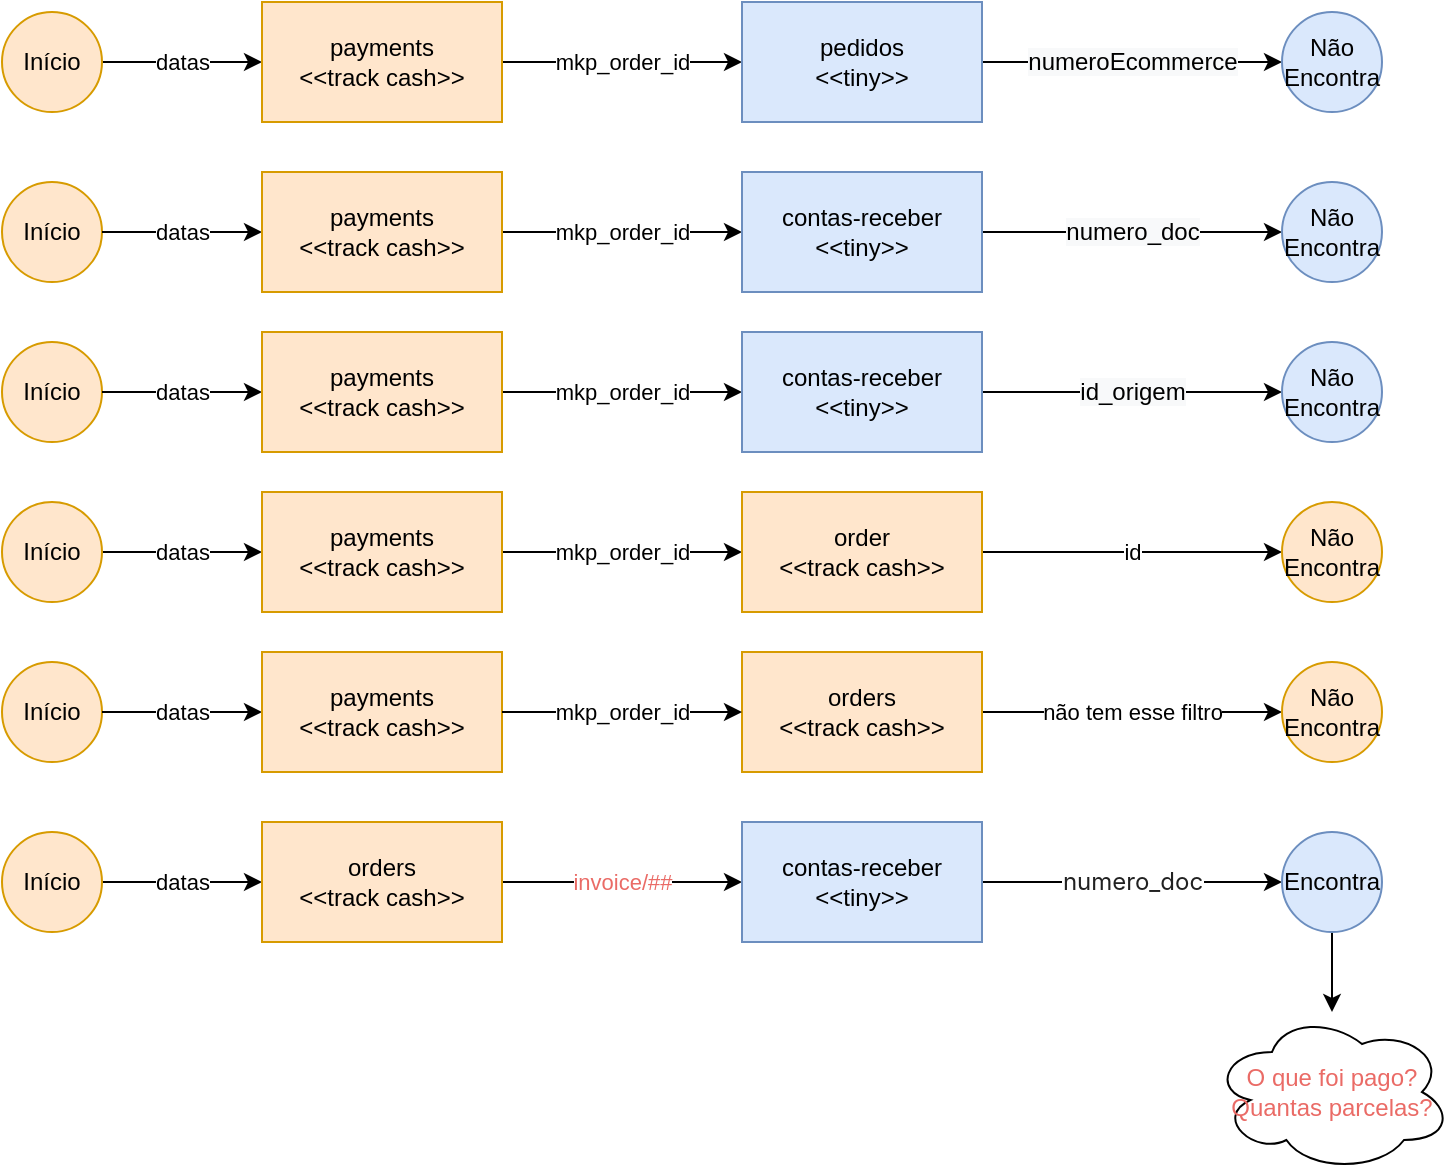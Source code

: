 <mxfile version="17.2.4" type="github">
  <diagram id="Gr5c62ZpRAw-kyi-8xV-" name="Page-1">
    <mxGraphModel dx="1422" dy="762" grid="1" gridSize="10" guides="1" tooltips="1" connect="1" arrows="1" fold="1" page="1" pageScale="1" pageWidth="1169" pageHeight="827" math="0" shadow="0">
      <root>
        <mxCell id="0" />
        <mxCell id="1" parent="0" />
        <mxCell id="WlrvZblFKVinwTwsOCBJ-5" value="datas" style="edgeStyle=orthogonalEdgeStyle;rounded=0;orthogonalLoop=1;jettySize=auto;html=1;" edge="1" parent="1" source="WlrvZblFKVinwTwsOCBJ-3" target="WlrvZblFKVinwTwsOCBJ-4">
          <mxGeometry relative="1" as="geometry" />
        </mxCell>
        <mxCell id="WlrvZblFKVinwTwsOCBJ-3" value="Início" style="ellipse;whiteSpace=wrap;html=1;aspect=fixed;fillColor=#ffe6cc;strokeColor=#d79b00;" vertex="1" parent="1">
          <mxGeometry x="110" y="50" width="50" height="50" as="geometry" />
        </mxCell>
        <mxCell id="WlrvZblFKVinwTwsOCBJ-7" value="mkp_order_id" style="edgeStyle=orthogonalEdgeStyle;rounded=0;orthogonalLoop=1;jettySize=auto;html=1;" edge="1" parent="1" source="WlrvZblFKVinwTwsOCBJ-4" target="WlrvZblFKVinwTwsOCBJ-6">
          <mxGeometry relative="1" as="geometry" />
        </mxCell>
        <mxCell id="WlrvZblFKVinwTwsOCBJ-35" value="mkp_order_id" style="edgeStyle=none;rounded=0;orthogonalLoop=1;jettySize=auto;html=1;" edge="1" parent="1" source="WlrvZblFKVinwTwsOCBJ-47" target="WlrvZblFKVinwTwsOCBJ-17">
          <mxGeometry relative="1" as="geometry" />
        </mxCell>
        <mxCell id="WlrvZblFKVinwTwsOCBJ-38" value="mkp_order_id" style="rounded=0;orthogonalLoop=1;jettySize=auto;html=1;" edge="1" parent="1" source="WlrvZblFKVinwTwsOCBJ-43" target="WlrvZblFKVinwTwsOCBJ-37">
          <mxGeometry relative="1" as="geometry" />
        </mxCell>
        <mxCell id="WlrvZblFKVinwTwsOCBJ-4" value="payments&lt;br&gt;&amp;lt;&amp;lt;track cash&amp;gt;&amp;gt;" style="rounded=0;whiteSpace=wrap;html=1;fillColor=#ffe6cc;strokeColor=#d79b00;" vertex="1" parent="1">
          <mxGeometry x="240" y="45" width="120" height="60" as="geometry" />
        </mxCell>
        <mxCell id="WlrvZblFKVinwTwsOCBJ-28" value="&lt;span style=&quot;font-size: 12px ; background-color: rgb(248 , 249 , 250)&quot;&gt;numeroEcommerce&lt;/span&gt;" style="edgeStyle=orthogonalEdgeStyle;rounded=0;orthogonalLoop=1;jettySize=auto;html=1;" edge="1" parent="1" source="WlrvZblFKVinwTwsOCBJ-6" target="WlrvZblFKVinwTwsOCBJ-10">
          <mxGeometry relative="1" as="geometry" />
        </mxCell>
        <mxCell id="WlrvZblFKVinwTwsOCBJ-6" value="pedidos&lt;br&gt;&amp;lt;&amp;lt;tiny&amp;gt;&amp;gt;" style="rounded=0;whiteSpace=wrap;html=1;fillColor=#dae8fc;strokeColor=#6c8ebf;" vertex="1" parent="1">
          <mxGeometry x="480" y="45" width="120" height="60" as="geometry" />
        </mxCell>
        <mxCell id="WlrvZblFKVinwTwsOCBJ-10" value="Não Encontra" style="ellipse;whiteSpace=wrap;html=1;aspect=fixed;fillColor=#dae8fc;strokeColor=#6c8ebf;" vertex="1" parent="1">
          <mxGeometry x="750" y="50" width="50" height="50" as="geometry" />
        </mxCell>
        <mxCell id="WlrvZblFKVinwTwsOCBJ-32" value="&lt;span style=&quot;font-size: 12px ; background-color: rgb(248 , 249 , 250)&quot;&gt;numero_doc&lt;/span&gt;" style="edgeStyle=orthogonalEdgeStyle;rounded=0;orthogonalLoop=1;jettySize=auto;html=1;" edge="1" parent="1" source="WlrvZblFKVinwTwsOCBJ-17" target="WlrvZblFKVinwTwsOCBJ-31">
          <mxGeometry relative="1" as="geometry" />
        </mxCell>
        <mxCell id="WlrvZblFKVinwTwsOCBJ-34" value="&lt;span style=&quot;font-size: 12px ; background-color: rgb(248 , 249 , 250)&quot;&gt;id_origem&lt;/span&gt;" style="rounded=0;orthogonalLoop=1;jettySize=auto;html=1;" edge="1" parent="1" source="WlrvZblFKVinwTwsOCBJ-51" target="WlrvZblFKVinwTwsOCBJ-33">
          <mxGeometry relative="1" as="geometry" />
        </mxCell>
        <mxCell id="WlrvZblFKVinwTwsOCBJ-17" value="contas-receber&lt;br&gt;&amp;lt;&amp;lt;tiny&amp;gt;&amp;gt;" style="rounded=0;whiteSpace=wrap;html=1;fillColor=#dae8fc;strokeColor=#6c8ebf;" vertex="1" parent="1">
          <mxGeometry x="480" y="130" width="120" height="60" as="geometry" />
        </mxCell>
        <mxCell id="WlrvZblFKVinwTwsOCBJ-31" value="Não Encontra" style="ellipse;whiteSpace=wrap;html=1;aspect=fixed;fillColor=#dae8fc;strokeColor=#6c8ebf;" vertex="1" parent="1">
          <mxGeometry x="750" y="135" width="50" height="50" as="geometry" />
        </mxCell>
        <mxCell id="WlrvZblFKVinwTwsOCBJ-33" value="Não Encontra" style="ellipse;whiteSpace=wrap;html=1;aspect=fixed;fillColor=#dae8fc;strokeColor=#6c8ebf;" vertex="1" parent="1">
          <mxGeometry x="750" y="215" width="50" height="50" as="geometry" />
        </mxCell>
        <mxCell id="WlrvZblFKVinwTwsOCBJ-40" value="id" style="edgeStyle=none;rounded=0;orthogonalLoop=1;jettySize=auto;html=1;" edge="1" parent="1" source="WlrvZblFKVinwTwsOCBJ-37" target="WlrvZblFKVinwTwsOCBJ-39">
          <mxGeometry relative="1" as="geometry" />
        </mxCell>
        <mxCell id="WlrvZblFKVinwTwsOCBJ-37" value="order&lt;br&gt;&amp;lt;&amp;lt;track cash&amp;gt;&amp;gt;" style="rounded=0;whiteSpace=wrap;html=1;fillColor=#ffe6cc;strokeColor=#d79b00;" vertex="1" parent="1">
          <mxGeometry x="480" y="290" width="120" height="60" as="geometry" />
        </mxCell>
        <mxCell id="WlrvZblFKVinwTwsOCBJ-39" value="Não Encontra" style="ellipse;whiteSpace=wrap;html=1;aspect=fixed;fillColor=#ffe6cc;strokeColor=#d79b00;" vertex="1" parent="1">
          <mxGeometry x="750" y="295" width="50" height="50" as="geometry" />
        </mxCell>
        <mxCell id="WlrvZblFKVinwTwsOCBJ-44" value="datas" style="edgeStyle=none;rounded=0;orthogonalLoop=1;jettySize=auto;html=1;" edge="1" parent="1" source="WlrvZblFKVinwTwsOCBJ-41" target="WlrvZblFKVinwTwsOCBJ-43">
          <mxGeometry relative="1" as="geometry" />
        </mxCell>
        <mxCell id="WlrvZblFKVinwTwsOCBJ-41" value="Início" style="ellipse;whiteSpace=wrap;html=1;aspect=fixed;fillColor=#ffe6cc;strokeColor=#d79b00;" vertex="1" parent="1">
          <mxGeometry x="110" y="295" width="50" height="50" as="geometry" />
        </mxCell>
        <mxCell id="WlrvZblFKVinwTwsOCBJ-43" value="payments&lt;br&gt;&amp;lt;&amp;lt;track cash&amp;gt;&amp;gt;" style="rounded=0;whiteSpace=wrap;html=1;fillColor=#ffe6cc;strokeColor=#d79b00;" vertex="1" parent="1">
          <mxGeometry x="240" y="290" width="120" height="60" as="geometry" />
        </mxCell>
        <mxCell id="WlrvZblFKVinwTwsOCBJ-45" value="Início" style="ellipse;whiteSpace=wrap;html=1;aspect=fixed;fillColor=#ffe6cc;strokeColor=#d79b00;" vertex="1" parent="1">
          <mxGeometry x="110" y="135" width="50" height="50" as="geometry" />
        </mxCell>
        <mxCell id="WlrvZblFKVinwTwsOCBJ-46" value="datas" style="edgeStyle=orthogonalEdgeStyle;rounded=0;orthogonalLoop=1;jettySize=auto;html=1;" edge="1" source="WlrvZblFKVinwTwsOCBJ-45" target="WlrvZblFKVinwTwsOCBJ-47" parent="1">
          <mxGeometry relative="1" as="geometry" />
        </mxCell>
        <mxCell id="WlrvZblFKVinwTwsOCBJ-47" value="payments&lt;br&gt;&amp;lt;&amp;lt;track cash&amp;gt;&amp;gt;" style="rounded=0;whiteSpace=wrap;html=1;fillColor=#ffe6cc;strokeColor=#d79b00;" vertex="1" parent="1">
          <mxGeometry x="240" y="130" width="120" height="60" as="geometry" />
        </mxCell>
        <mxCell id="WlrvZblFKVinwTwsOCBJ-48" value="Início" style="ellipse;whiteSpace=wrap;html=1;aspect=fixed;fillColor=#ffe6cc;strokeColor=#d79b00;" vertex="1" parent="1">
          <mxGeometry x="110" y="215" width="50" height="50" as="geometry" />
        </mxCell>
        <mxCell id="WlrvZblFKVinwTwsOCBJ-49" value="datas" style="edgeStyle=orthogonalEdgeStyle;rounded=0;orthogonalLoop=1;jettySize=auto;html=1;" edge="1" source="WlrvZblFKVinwTwsOCBJ-48" target="WlrvZblFKVinwTwsOCBJ-50" parent="1">
          <mxGeometry relative="1" as="geometry" />
        </mxCell>
        <mxCell id="WlrvZblFKVinwTwsOCBJ-53" value="mkp_order_id" style="edgeStyle=none;rounded=0;orthogonalLoop=1;jettySize=auto;html=1;" edge="1" parent="1" source="WlrvZblFKVinwTwsOCBJ-50" target="WlrvZblFKVinwTwsOCBJ-51">
          <mxGeometry relative="1" as="geometry" />
        </mxCell>
        <mxCell id="WlrvZblFKVinwTwsOCBJ-50" value="payments&lt;br&gt;&amp;lt;&amp;lt;track cash&amp;gt;&amp;gt;" style="rounded=0;whiteSpace=wrap;html=1;fillColor=#ffe6cc;strokeColor=#d79b00;" vertex="1" parent="1">
          <mxGeometry x="240" y="210" width="120" height="60" as="geometry" />
        </mxCell>
        <mxCell id="WlrvZblFKVinwTwsOCBJ-51" value="contas-receber&lt;br&gt;&amp;lt;&amp;lt;tiny&amp;gt;&amp;gt;" style="rounded=0;whiteSpace=wrap;html=1;fillColor=#dae8fc;strokeColor=#6c8ebf;" vertex="1" parent="1">
          <mxGeometry x="480" y="210" width="120" height="60" as="geometry" />
        </mxCell>
        <mxCell id="WlrvZblFKVinwTwsOCBJ-60" value="não tem esse filtro" style="edgeStyle=none;rounded=0;orthogonalLoop=1;jettySize=auto;html=1;" edge="1" parent="1" source="WlrvZblFKVinwTwsOCBJ-54" target="WlrvZblFKVinwTwsOCBJ-59">
          <mxGeometry relative="1" as="geometry" />
        </mxCell>
        <mxCell id="WlrvZblFKVinwTwsOCBJ-54" value="orders&lt;br&gt;&amp;lt;&amp;lt;track cash&amp;gt;&amp;gt;" style="rounded=0;whiteSpace=wrap;html=1;fillColor=#ffe6cc;strokeColor=#d79b00;" vertex="1" parent="1">
          <mxGeometry x="480" y="370" width="120" height="60" as="geometry" />
        </mxCell>
        <mxCell id="WlrvZblFKVinwTwsOCBJ-55" value="Início" style="ellipse;whiteSpace=wrap;html=1;aspect=fixed;fillColor=#ffe6cc;strokeColor=#d79b00;" vertex="1" parent="1">
          <mxGeometry x="110" y="375" width="50" height="50" as="geometry" />
        </mxCell>
        <mxCell id="WlrvZblFKVinwTwsOCBJ-56" value="datas" style="edgeStyle=none;rounded=0;orthogonalLoop=1;jettySize=auto;html=1;" edge="1" source="WlrvZblFKVinwTwsOCBJ-55" target="WlrvZblFKVinwTwsOCBJ-57" parent="1">
          <mxGeometry relative="1" as="geometry" />
        </mxCell>
        <mxCell id="WlrvZblFKVinwTwsOCBJ-57" value="payments&lt;br&gt;&amp;lt;&amp;lt;track cash&amp;gt;&amp;gt;" style="rounded=0;whiteSpace=wrap;html=1;fillColor=#ffe6cc;strokeColor=#d79b00;" vertex="1" parent="1">
          <mxGeometry x="240" y="370" width="120" height="60" as="geometry" />
        </mxCell>
        <mxCell id="WlrvZblFKVinwTwsOCBJ-58" value="mkp_order_id" style="rounded=0;orthogonalLoop=1;jettySize=auto;html=1;" edge="1" source="WlrvZblFKVinwTwsOCBJ-57" parent="1">
          <mxGeometry relative="1" as="geometry">
            <mxPoint x="480" y="400" as="targetPoint" />
          </mxGeometry>
        </mxCell>
        <mxCell id="WlrvZblFKVinwTwsOCBJ-59" value="Não Encontra" style="ellipse;whiteSpace=wrap;html=1;aspect=fixed;fillColor=#ffe6cc;strokeColor=#d79b00;" vertex="1" parent="1">
          <mxGeometry x="750" y="375" width="50" height="50" as="geometry" />
        </mxCell>
        <mxCell id="WlrvZblFKVinwTwsOCBJ-63" value="datas" style="edgeStyle=none;rounded=0;orthogonalLoop=1;jettySize=auto;html=1;" edge="1" parent="1" source="WlrvZblFKVinwTwsOCBJ-61" target="WlrvZblFKVinwTwsOCBJ-62">
          <mxGeometry relative="1" as="geometry" />
        </mxCell>
        <mxCell id="WlrvZblFKVinwTwsOCBJ-61" value="Início" style="ellipse;whiteSpace=wrap;html=1;aspect=fixed;fillColor=#ffe6cc;strokeColor=#d79b00;" vertex="1" parent="1">
          <mxGeometry x="110" y="460" width="50" height="50" as="geometry" />
        </mxCell>
        <mxCell id="WlrvZblFKVinwTwsOCBJ-65" value="invoice/##" style="edgeStyle=none;rounded=0;orthogonalLoop=1;jettySize=auto;html=1;fontColor=#EA6B66;" edge="1" parent="1" source="WlrvZblFKVinwTwsOCBJ-62" target="WlrvZblFKVinwTwsOCBJ-64">
          <mxGeometry relative="1" as="geometry" />
        </mxCell>
        <mxCell id="WlrvZblFKVinwTwsOCBJ-62" value="orders&lt;br&gt;&amp;lt;&amp;lt;track cash&amp;gt;&amp;gt;" style="rounded=0;whiteSpace=wrap;html=1;fillColor=#ffe6cc;strokeColor=#d79b00;" vertex="1" parent="1">
          <mxGeometry x="240" y="455" width="120" height="60" as="geometry" />
        </mxCell>
        <mxCell id="WlrvZblFKVinwTwsOCBJ-69" value="&lt;span style=&quot;color: rgb(33 , 33 , 33) ; font-family: &amp;#34;inter&amp;#34; , &amp;#34;opensans&amp;#34; , &amp;#34;helvetica&amp;#34; , &amp;#34;arial&amp;#34; , sans-serif ; font-size: 12px ; text-align: left&quot;&gt;numero_doc&lt;/span&gt;" style="edgeStyle=none;rounded=0;orthogonalLoop=1;jettySize=auto;html=1;fontColor=#EA6B66;" edge="1" parent="1" source="WlrvZblFKVinwTwsOCBJ-64" target="WlrvZblFKVinwTwsOCBJ-68">
          <mxGeometry relative="1" as="geometry" />
        </mxCell>
        <mxCell id="WlrvZblFKVinwTwsOCBJ-64" value="contas-receber&lt;br&gt;&amp;lt;&amp;lt;tiny&amp;gt;&amp;gt;" style="rounded=0;whiteSpace=wrap;html=1;fillColor=#dae8fc;strokeColor=#6c8ebf;" vertex="1" parent="1">
          <mxGeometry x="480" y="455" width="120" height="60" as="geometry" />
        </mxCell>
        <mxCell id="WlrvZblFKVinwTwsOCBJ-66" value="O que foi pago?&lt;br&gt;Quantas parcelas?" style="ellipse;shape=cloud;whiteSpace=wrap;html=1;fontColor=#EA6B66;" vertex="1" parent="1">
          <mxGeometry x="715" y="550" width="120" height="80" as="geometry" />
        </mxCell>
        <mxCell id="WlrvZblFKVinwTwsOCBJ-71" value="" style="edgeStyle=none;rounded=0;orthogonalLoop=1;jettySize=auto;html=1;fontColor=#EA6B66;" edge="1" parent="1" source="WlrvZblFKVinwTwsOCBJ-68" target="WlrvZblFKVinwTwsOCBJ-66">
          <mxGeometry relative="1" as="geometry" />
        </mxCell>
        <mxCell id="WlrvZblFKVinwTwsOCBJ-68" value="Encontra" style="ellipse;whiteSpace=wrap;html=1;aspect=fixed;fillColor=#dae8fc;strokeColor=#6c8ebf;" vertex="1" parent="1">
          <mxGeometry x="750" y="460" width="50" height="50" as="geometry" />
        </mxCell>
      </root>
    </mxGraphModel>
  </diagram>
</mxfile>
